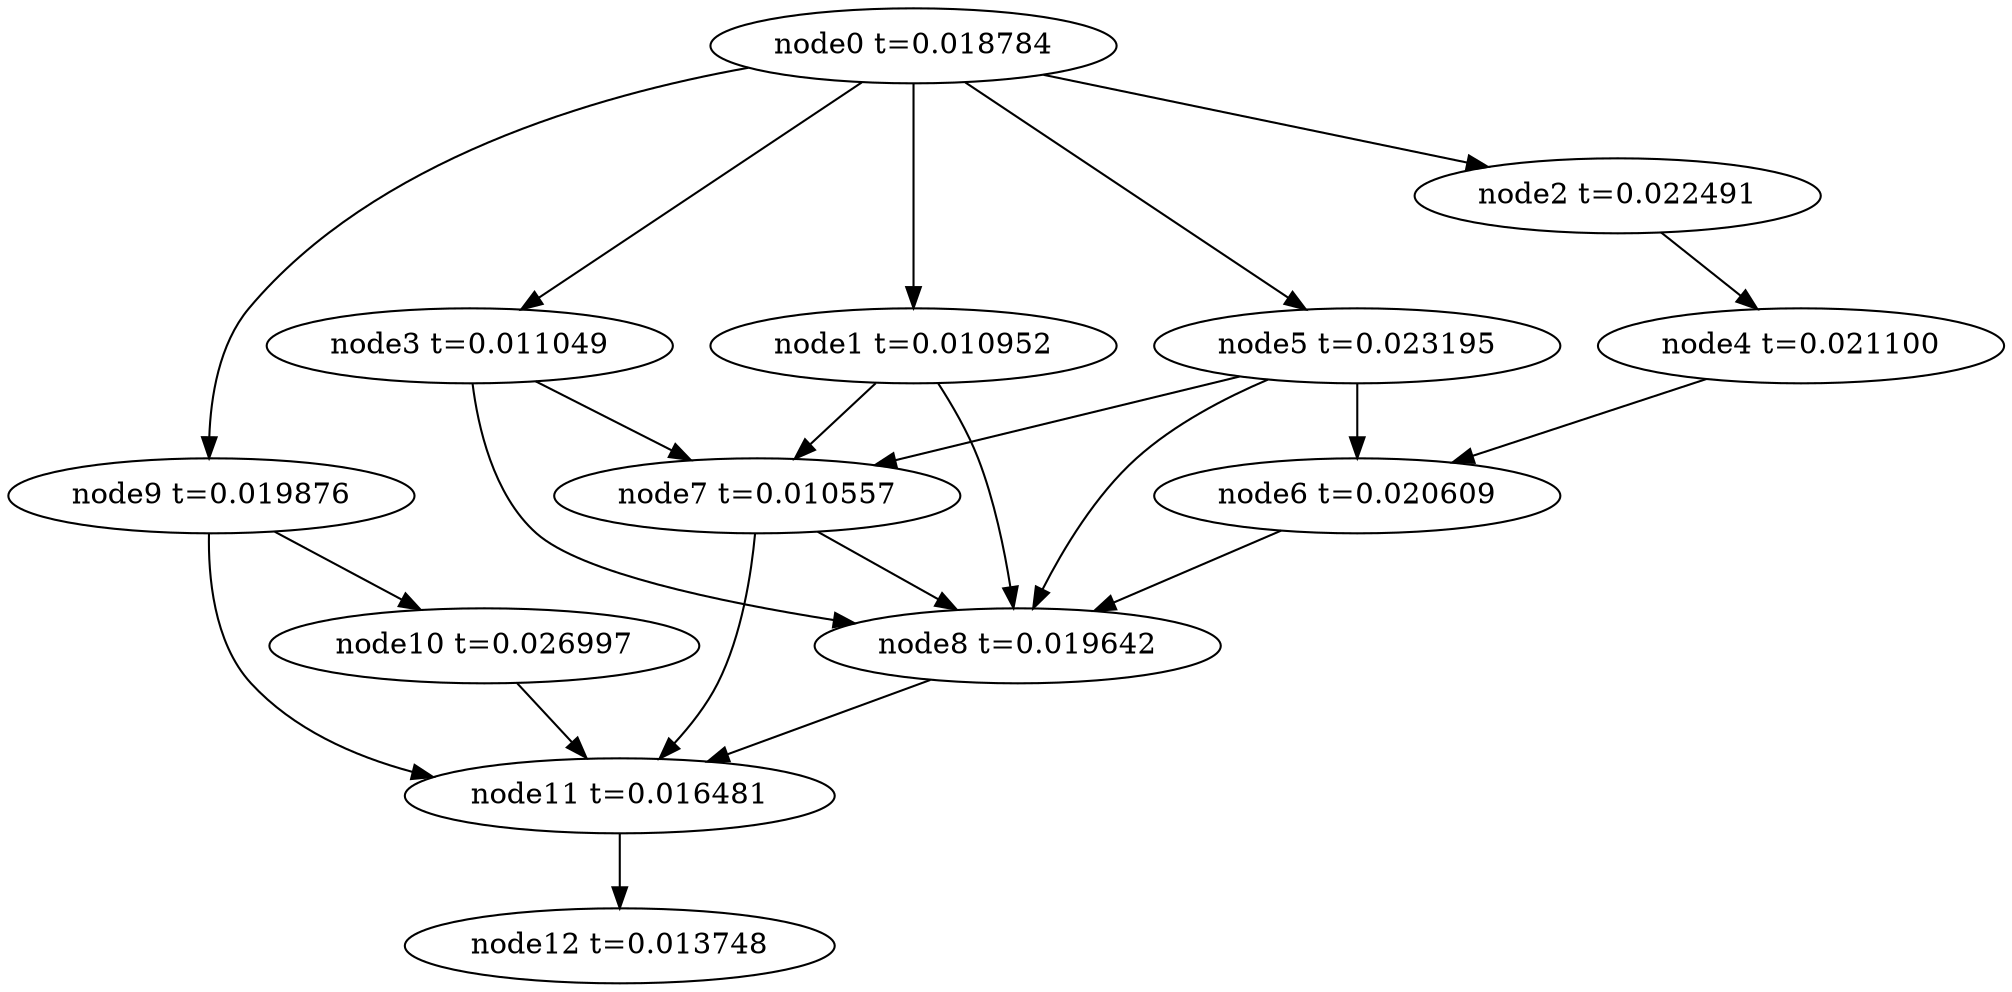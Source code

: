 digraph g{
	node12[label="node12 t=0.013748"]
	node11 -> node12
	node11[label="node11 t=0.016481"];
	node10 -> node11
	node10[label="node10 t=0.026997"];
	node9 -> node11
	node9 -> node10
	node9[label="node9 t=0.019876"];
	node8 -> node11
	node8[label="node8 t=0.019642"];
	node7 -> node11
	node7 -> node8
	node7[label="node7 t=0.010557"];
	node6 -> node8
	node6[label="node6 t=0.020609"];
	node5 -> node8
	node5 -> node7
	node5 -> node6
	node5[label="node5 t=0.023195"];
	node4 -> node6
	node4[label="node4 t=0.021100"];
	node3 -> node8
	node3 -> node7
	node3[label="node3 t=0.011049"];
	node2 -> node4
	node2[label="node2 t=0.022491"];
	node1 -> node8
	node1 -> node7
	node1[label="node1 t=0.010952"];
	node0 -> node9
	node0 -> node5
	node0 -> node3
	node0 -> node2
	node0 -> node1
	node0[label="node0 t=0.018784"];
}
